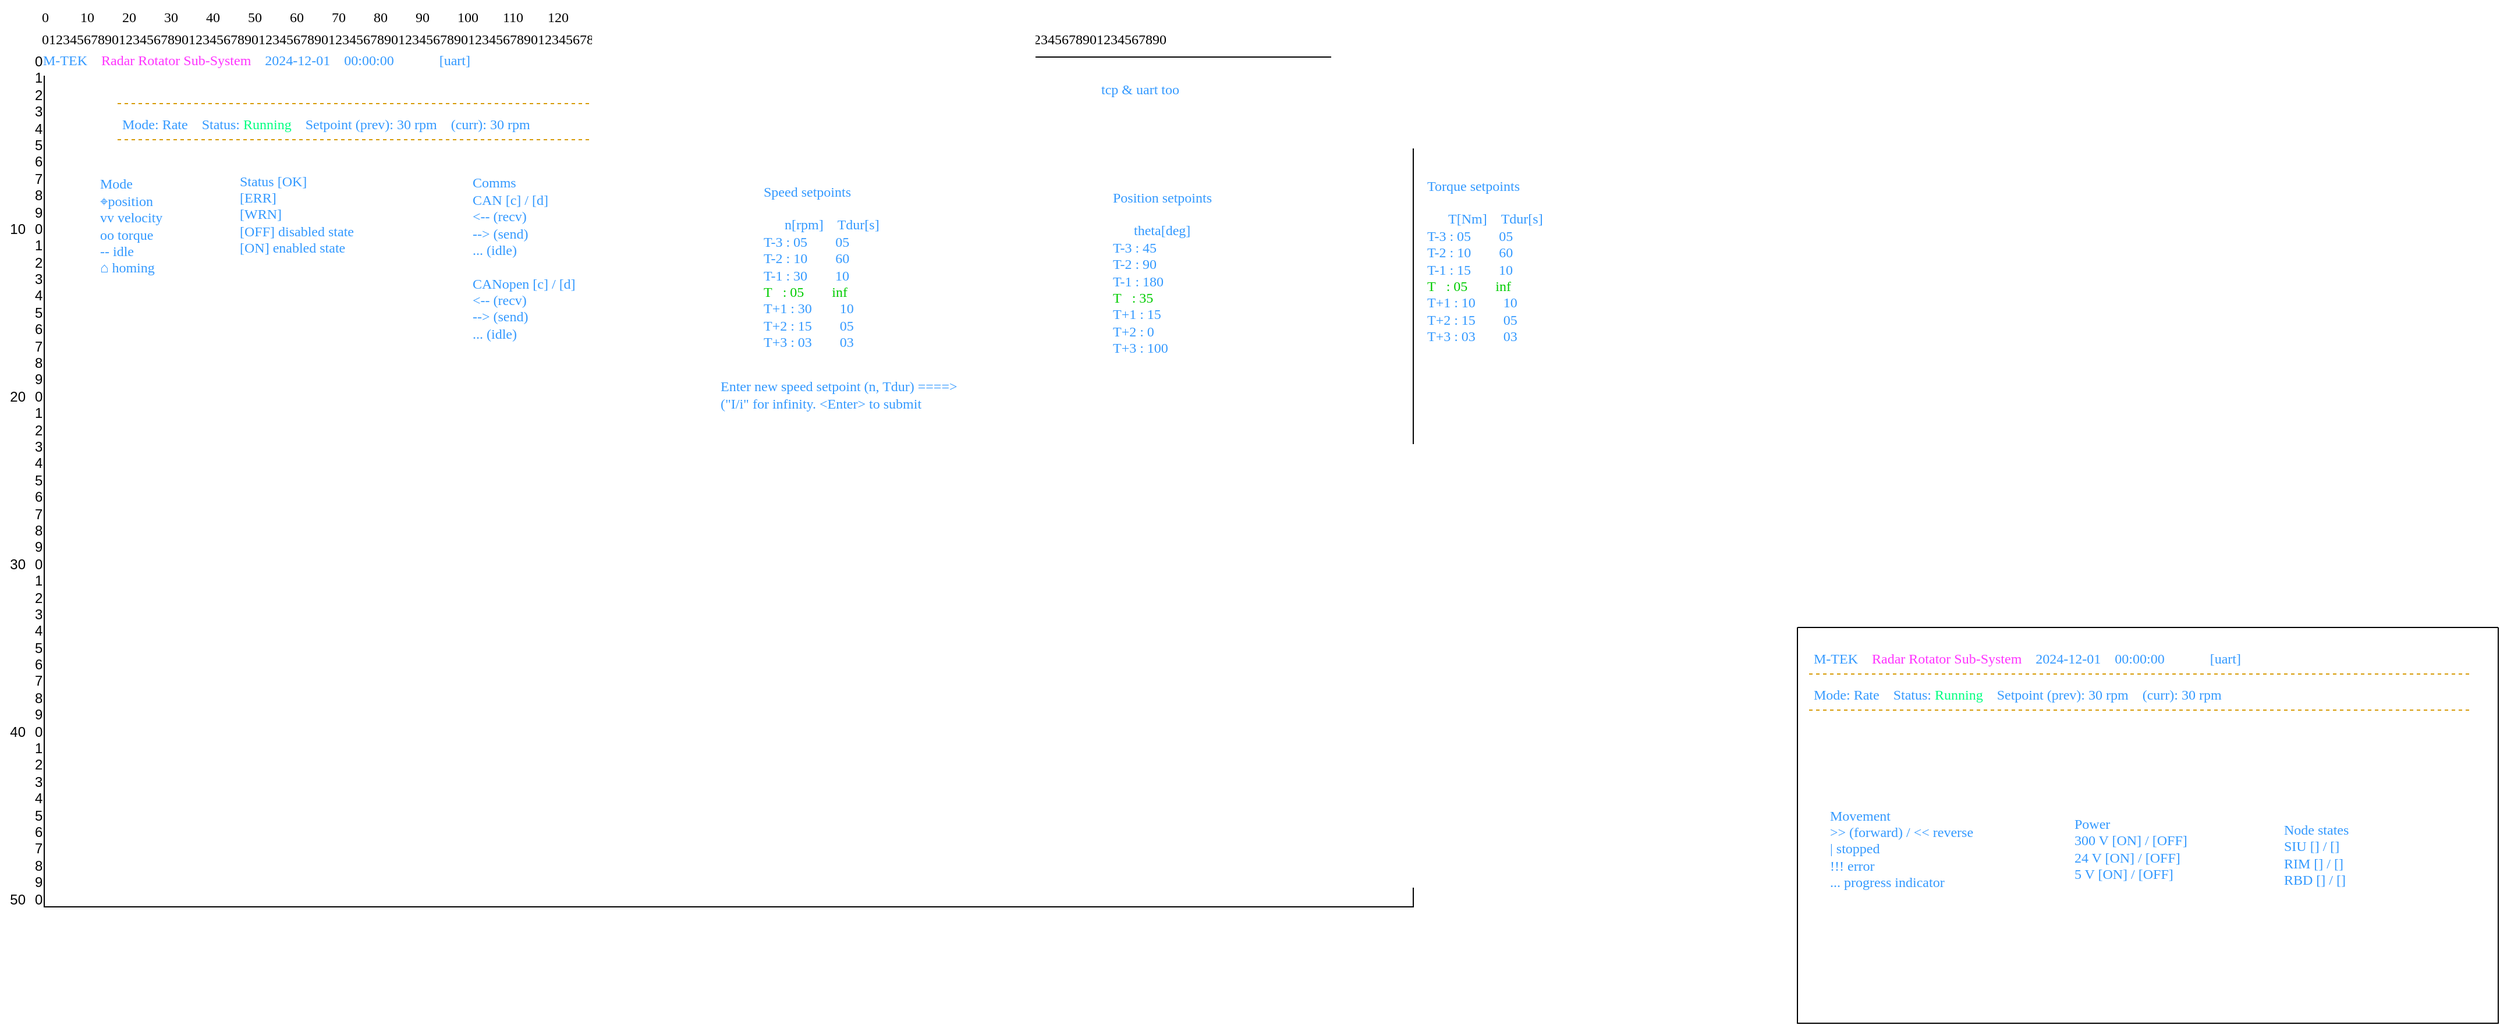 <mxfile version="25.0.1">
  <diagram name="Page-1" id="gYPdV5KYoYjTxZCbX4Au">
    <mxGraphModel dx="3088" dy="1907" grid="1" gridSize="10" guides="1" tooltips="1" connect="1" arrows="1" fold="1" page="1" pageScale="1" pageWidth="1654" pageHeight="1169" math="0" shadow="0">
      <root>
        <mxCell id="0" />
        <mxCell id="1" parent="0" />
        <mxCell id="qkAYrCaB-duEuZqhV6VB-1" value="&lt;font face=&quot;Lucida Console&quot;&gt;01234567890123456789012345678901234567890123456789012345678901234567890123456789012345678901234567890123456789012345678901234567890123456789012345678901234567890&amp;nbsp;&lt;/font&gt;" style="text;html=1;align=left;verticalAlign=middle;resizable=0;points=[];autosize=1;strokeColor=none;fillColor=default;" parent="1" vertex="1">
          <mxGeometry x="10" y="-20" width="1190" height="30" as="geometry" />
        </mxCell>
        <mxCell id="qkAYrCaB-duEuZqhV6VB-2" value="&lt;font face=&quot;Lucida Console&quot;&gt;0&amp;nbsp; &amp;nbsp; &amp;nbsp; &amp;nbsp; &amp;nbsp;10&amp;nbsp; &amp;nbsp; &amp;nbsp; &amp;nbsp; 20&amp;nbsp; &amp;nbsp; &amp;nbsp; &amp;nbsp; 30&amp;nbsp; &amp;nbsp; &amp;nbsp; &amp;nbsp; 40&amp;nbsp; &amp;nbsp; &amp;nbsp; &amp;nbsp; 50&amp;nbsp; &amp;nbsp; &amp;nbsp; &amp;nbsp; 60&amp;nbsp; &amp;nbsp; &amp;nbsp; &amp;nbsp; 70&amp;nbsp; &amp;nbsp; &amp;nbsp; &amp;nbsp; 80&amp;nbsp; &amp;nbsp; &amp;nbsp; &amp;nbsp; 90&amp;nbsp; &amp;nbsp; &amp;nbsp; &amp;nbsp; 100&amp;nbsp; &amp;nbsp; &amp;nbsp; &amp;nbsp;110&amp;nbsp; &amp;nbsp; &amp;nbsp; &amp;nbsp;120&amp;nbsp; &amp;nbsp; &amp;nbsp; &amp;nbsp;130&amp;nbsp; &amp;nbsp; &amp;nbsp; &amp;nbsp;140&amp;nbsp; &amp;nbsp; &amp;nbsp; &amp;nbsp;150&amp;nbsp; &amp;nbsp; &amp;nbsp; &amp;nbsp;160&amp;nbsp;&lt;/font&gt;" style="text;html=1;align=left;verticalAlign=middle;resizable=0;points=[];autosize=1;strokeColor=none;fillColor=default;" parent="1" vertex="1">
          <mxGeometry x="10" y="-39" width="1210" height="30" as="geometry" />
        </mxCell>
        <mxCell id="oLKlljd090616Nfrw5Nb-1" value="" style="swimlane;startSize=0;" parent="1" vertex="1">
          <mxGeometry x="14" y="10" width="1176" height="730" as="geometry" />
        </mxCell>
        <mxCell id="oLKlljd090616Nfrw5Nb-9" value="&lt;font color=&quot;#3399ff&quot; face=&quot;Lucida Console&quot;&gt;M-TEK&amp;nbsp; &amp;nbsp; &lt;/font&gt;&lt;font color=&quot;#ff33ff&quot; face=&quot;Lucida Console&quot;&gt;Radar Rotator Sub-System&amp;nbsp; &amp;nbsp;&amp;nbsp;&lt;/font&gt;&lt;span style=&quot;color: rgb(51, 153, 255); font-family: &amp;quot;Lucida Console&amp;quot;;&quot;&gt;2024-12-01&amp;nbsp; &amp;nbsp; 00:00:00&lt;/span&gt;&lt;font color=&quot;#ff33ff&quot; face=&quot;Lucida Console&quot;&gt;&amp;nbsp; &amp;nbsp; &amp;nbsp; &amp;nbsp; &amp;nbsp; &amp;nbsp; &amp;nbsp;&lt;/font&gt;&lt;span style=&quot;color: rgb(51, 153, 255); font-family: &amp;quot;Lucida Console&amp;quot;;&quot;&gt;[uart]&lt;/span&gt;" style="text;html=1;align=left;verticalAlign=middle;resizable=0;points=[];autosize=1;strokeColor=none;fillColor=default;labelBackgroundColor=none;" parent="oLKlljd090616Nfrw5Nb-1" vertex="1">
          <mxGeometry x="-3" y="-11" width="582" height="27" as="geometry" />
        </mxCell>
        <mxCell id="oLKlljd090616Nfrw5Nb-6" value="" style="endArrow=none;dashed=1;html=1;rounded=0;strokeColor=#d79b00;fillColor=#ffe6cc;" parent="oLKlljd090616Nfrw5Nb-1" edge="1">
          <mxGeometry width="50" height="50" relative="1" as="geometry">
            <mxPoint x="63" y="40" as="sourcePoint" />
            <mxPoint x="633" y="40" as="targetPoint" />
          </mxGeometry>
        </mxCell>
        <mxCell id="oLKlljd090616Nfrw5Nb-10" value="&lt;font color=&quot;#3399ff&quot; face=&quot;Lucida Console&quot;&gt;Mode: Rate&amp;nbsp; &amp;nbsp; Status:&amp;nbsp;&lt;/font&gt;&lt;font color=&quot;#00ff80&quot; face=&quot;Lucida Console&quot;&gt;Running&amp;nbsp; &amp;nbsp; &lt;/font&gt;&lt;span style=&quot;color: rgb(51, 153, 255); font-family: &amp;quot;Lucida Console&amp;quot;;&quot;&gt;Setpoint (prev): 30 rpm&amp;nbsp; &amp;nbsp; (curr): 30 rpm&lt;/span&gt;&lt;font color=&quot;#ff33ff&quot; face=&quot;Lucida Console&quot;&gt;&amp;nbsp;&lt;/font&gt;" style="text;html=1;align=left;verticalAlign=middle;resizable=0;points=[];autosize=1;strokeColor=none;fillColor=default;" parent="oLKlljd090616Nfrw5Nb-1" vertex="1">
          <mxGeometry x="65" y="43" width="570" height="30" as="geometry" />
        </mxCell>
        <mxCell id="oLKlljd090616Nfrw5Nb-12" value="" style="endArrow=none;dashed=1;html=1;rounded=0;strokeColor=#d79b00;fillColor=#ffe6cc;" parent="oLKlljd090616Nfrw5Nb-1" edge="1">
          <mxGeometry width="50" height="50" relative="1" as="geometry">
            <mxPoint x="63" y="71" as="sourcePoint" />
            <mxPoint x="633" y="71" as="targetPoint" />
          </mxGeometry>
        </mxCell>
        <mxCell id="qkAYrCaB-duEuZqhV6VB-3" value="0&lt;div&gt;1&lt;/div&gt;&lt;div&gt;2&lt;/div&gt;&lt;div&gt;3&lt;/div&gt;&lt;div&gt;4&lt;/div&gt;&lt;div&gt;5&lt;/div&gt;&lt;div&gt;6&lt;/div&gt;&lt;div&gt;7&lt;/div&gt;&lt;div&gt;8&lt;/div&gt;&lt;div&gt;9&lt;/div&gt;&lt;div&gt;0&lt;/div&gt;&lt;div&gt;1&lt;/div&gt;&lt;div&gt;2&lt;/div&gt;&lt;div&gt;3&lt;/div&gt;&lt;div&gt;4&lt;/div&gt;&lt;div&gt;5&lt;/div&gt;&lt;div&gt;6&lt;/div&gt;&lt;div&gt;7&lt;/div&gt;&lt;div&gt;8&lt;/div&gt;&lt;div&gt;9&lt;/div&gt;&lt;div&gt;0&lt;/div&gt;&lt;div&gt;1&lt;/div&gt;&lt;div&gt;2&lt;/div&gt;&lt;div&gt;3&lt;/div&gt;&lt;div&gt;4&lt;/div&gt;&lt;div&gt;5&lt;/div&gt;&lt;div&gt;6&lt;/div&gt;&lt;div&gt;7&lt;/div&gt;&lt;div&gt;8&lt;/div&gt;&lt;div&gt;9&lt;/div&gt;&lt;div&gt;0&lt;/div&gt;&lt;div&gt;1&lt;/div&gt;&lt;div&gt;2&lt;/div&gt;&lt;div&gt;3&lt;/div&gt;&lt;div&gt;4&lt;/div&gt;&lt;div&gt;5&lt;/div&gt;&lt;div&gt;6&lt;/div&gt;&lt;div&gt;7&lt;/div&gt;&lt;div&gt;8&lt;/div&gt;&lt;div&gt;9&lt;/div&gt;&lt;div&gt;0&lt;/div&gt;&lt;div&gt;1&lt;/div&gt;&lt;div&gt;2&lt;/div&gt;&lt;div&gt;3&lt;/div&gt;&lt;div&gt;4&lt;/div&gt;&lt;div&gt;5&lt;/div&gt;&lt;div&gt;6&lt;/div&gt;&lt;div&gt;7&lt;/div&gt;&lt;div&gt;8&lt;/div&gt;&lt;div&gt;9&lt;/div&gt;&lt;div&gt;0&lt;/div&gt;&lt;div&gt;&lt;br&gt;&lt;/div&gt;" style="text;whiteSpace=wrap;html=1;" parent="oLKlljd090616Nfrw5Nb-1" vertex="1">
          <mxGeometry x="-10" y="-10" width="24" height="240" as="geometry" />
        </mxCell>
        <mxCell id="oLKlljd090616Nfrw5Nb-16" value="&lt;font color=&quot;#3399ff&quot; face=&quot;Lucida Console&quot;&gt;Mode&amp;nbsp;&lt;br&gt;&lt;/font&gt;&lt;div&gt;&lt;span style=&quot;background-color: initial;&quot;&gt;&lt;font face=&quot;Lucida Console&quot; color=&quot;#3399ff&quot;&gt;⌖&lt;/font&gt;&lt;/span&gt;&lt;font color=&quot;#3399ff&quot; face=&quot;Lucida Console&quot;&gt;position&lt;/font&gt;&lt;div&gt;&lt;font color=&quot;#3399ff&quot; face=&quot;Lucida Console&quot;&gt;vv velocity&lt;/font&gt;&lt;/div&gt;&lt;div&gt;&lt;font color=&quot;#3399ff&quot; face=&quot;Lucida Console&quot;&gt;oo torque&lt;/font&gt;&lt;/div&gt;&lt;div&gt;&lt;font color=&quot;#3399ff&quot; face=&quot;Lucida Console&quot;&gt;-- idle&lt;/font&gt;&lt;/div&gt;&lt;div&gt;&lt;span style=&quot;background-color: initial;&quot;&gt;&lt;font face=&quot;Lucida Console&quot; color=&quot;#3399ff&quot;&gt;⌂&lt;/font&gt;&lt;/span&gt;&lt;font color=&quot;#3399ff&quot; face=&quot;Lucida Console&quot;&gt;&amp;nbsp;homing&lt;/font&gt;&lt;/div&gt;&lt;/div&gt;" style="text;html=1;align=left;verticalAlign=middle;resizable=0;points=[];autosize=1;strokeColor=none;fillColor=default;" parent="oLKlljd090616Nfrw5Nb-1" vertex="1">
          <mxGeometry x="46" y="90" width="100" height="110" as="geometry" />
        </mxCell>
        <mxCell id="oLKlljd090616Nfrw5Nb-18" value="&lt;font color=&quot;#3399ff&quot; face=&quot;Lucida Console&quot;&gt;Status [OK]&amp;nbsp;&lt;/font&gt;&lt;div&gt;&lt;font color=&quot;#3399ff&quot; face=&quot;Lucida Console&quot;&gt;[ERR]&amp;nbsp;&lt;/font&gt;&lt;/div&gt;&lt;div&gt;&lt;font color=&quot;#3399ff&quot; face=&quot;Lucida Console&quot;&gt;[WRN]&lt;/font&gt;&lt;/div&gt;&lt;div&gt;&lt;font color=&quot;#3399ff&quot; face=&quot;Lucida Console&quot;&gt;[OFF] disabled state&lt;/font&gt;&lt;/div&gt;&lt;div&gt;&lt;font color=&quot;#3399ff&quot; face=&quot;Lucida Console&quot;&gt;[ON] enabled state&lt;/font&gt;&lt;/div&gt;" style="text;html=1;align=left;verticalAlign=middle;resizable=0;points=[];autosize=1;strokeColor=none;fillColor=default;" parent="oLKlljd090616Nfrw5Nb-1" vertex="1">
          <mxGeometry x="166" y="90" width="170" height="90" as="geometry" />
        </mxCell>
        <mxCell id="oLKlljd090616Nfrw5Nb-19" value="&lt;font color=&quot;#3399ff&quot; face=&quot;Lucida Console&quot;&gt;Comms&amp;nbsp;&amp;nbsp;&lt;/font&gt;&lt;div&gt;&lt;font color=&quot;#3399ff&quot; face=&quot;Lucida Console&quot;&gt;CAN [c] / [d]&amp;nbsp;&lt;/font&gt;&lt;/div&gt;&lt;div&gt;&lt;font color=&quot;#3399ff&quot; face=&quot;Lucida Console&quot;&gt;&amp;lt;-- (recv)&lt;/font&gt;&lt;/div&gt;&lt;div&gt;&lt;font color=&quot;#3399ff&quot; face=&quot;Lucida Console&quot;&gt;--&amp;gt; (send)&lt;/font&gt;&lt;/div&gt;&lt;div&gt;&lt;font color=&quot;#3399ff&quot; face=&quot;Lucida Console&quot;&gt;... (idle)&lt;/font&gt;&lt;/div&gt;&lt;div&gt;&lt;font color=&quot;#3399ff&quot; face=&quot;Lucida Console&quot;&gt;&lt;br&gt;&lt;/font&gt;&lt;/div&gt;&lt;div&gt;&lt;font color=&quot;#3399ff&quot; face=&quot;Lucida Console&quot;&gt;CANopen [c] / [d]&lt;/font&gt;&lt;/div&gt;&lt;div&gt;&lt;div&gt;&lt;font color=&quot;#3399ff&quot; face=&quot;Lucida Console&quot;&gt;&amp;lt;-- (recv)&lt;/font&gt;&lt;/div&gt;&lt;div&gt;&lt;font color=&quot;#3399ff&quot; face=&quot;Lucida Console&quot;&gt;--&amp;gt; (send)&lt;/font&gt;&lt;/div&gt;&lt;div&gt;&lt;font color=&quot;#3399ff&quot; face=&quot;Lucida Console&quot;&gt;... (idle)&lt;/font&gt;&lt;/div&gt;&lt;/div&gt;&lt;div&gt;&lt;font color=&quot;#3399ff&quot; face=&quot;Lucida Console&quot;&gt;&lt;br&gt;&lt;/font&gt;&lt;/div&gt;" style="text;html=1;align=left;verticalAlign=middle;resizable=0;points=[];autosize=1;strokeColor=none;fillColor=default;" parent="oLKlljd090616Nfrw5Nb-1" vertex="1">
          <mxGeometry x="366" y="90" width="150" height="180" as="geometry" />
        </mxCell>
        <mxCell id="0JCC86L8l436ZXqpCiF8-4" value="&lt;div&gt;&lt;font color=&quot;#3399ff&quot; face=&quot;Lucida Console&quot;&gt;Speed setpoints&lt;/font&gt;&lt;/div&gt;&lt;div&gt;&lt;font color=&quot;#3399ff&quot; face=&quot;Lucida Console&quot;&gt;&lt;br&gt;&lt;/font&gt;&lt;/div&gt;&lt;div&gt;&lt;font color=&quot;#3399ff&quot; face=&quot;Lucida Console&quot;&gt;&amp;nbsp; &amp;nbsp; &amp;nbsp;&amp;nbsp;&lt;/font&gt;&lt;font style=&quot;background-color: initial;&quot; color=&quot;#3399ff&quot; face=&quot;Lucida Console&quot;&gt;n[rpm]&amp;nbsp; &amp;nbsp;&amp;nbsp;&lt;/font&gt;&lt;span style=&quot;background-color: initial; color: rgb(51, 153, 255); font-family: &amp;quot;Lucida Console&amp;quot;;&quot;&gt;Tdur[s]&lt;/span&gt;&lt;/div&gt;&lt;div&gt;&lt;font color=&quot;#3399ff&quot; face=&quot;Lucida Console&quot;&gt;T-3 : 05&lt;/font&gt;&lt;span style=&quot;color: rgb(51, 153, 255); font-family: &amp;quot;Lucida Console&amp;quot;; background-color: initial;&quot;&gt;&amp;nbsp; &amp;nbsp; &amp;nbsp; &amp;nbsp; 05&lt;/span&gt;&lt;/div&gt;&lt;div&gt;&lt;font color=&quot;#3399ff&quot; face=&quot;Lucida Console&quot;&gt;T-2 :&amp;nbsp;&lt;/font&gt;&lt;span style=&quot;color: rgb(51, 153, 255); font-family: &amp;quot;Lucida Console&amp;quot;; background-color: initial;&quot;&gt;10&amp;nbsp; &amp;nbsp; &amp;nbsp; &amp;nbsp; 60&lt;/span&gt;&lt;/div&gt;&lt;div&gt;&lt;font color=&quot;#3399ff&quot; face=&quot;Lucida Console&quot;&gt;T-1 : 30&amp;nbsp; &amp;nbsp; &amp;nbsp; &amp;nbsp; 10&lt;/font&gt;&lt;/div&gt;&lt;div&gt;&lt;font color=&quot;#00cc00&quot; face=&quot;Lucida Console&quot;&gt;T&amp;nbsp; &amp;nbsp;: 05&amp;nbsp; &amp;nbsp; &amp;nbsp; &amp;nbsp; inf&lt;/font&gt;&lt;/div&gt;&lt;div&gt;&lt;font color=&quot;#3399ff&quot; face=&quot;Lucida Console&quot;&gt;T+1 : 30&amp;nbsp; &amp;nbsp; &amp;nbsp; &amp;nbsp; 10&lt;/font&gt;&lt;/div&gt;&lt;div&gt;&lt;font color=&quot;#3399ff&quot; face=&quot;Lucida Console&quot;&gt;T+2 : 15&amp;nbsp; &amp;nbsp; &amp;nbsp; &amp;nbsp; 05&lt;/font&gt;&lt;/div&gt;&lt;div&gt;&lt;font color=&quot;#3399ff&quot; face=&quot;Lucida Console&quot;&gt;T+3 : 03&amp;nbsp; &amp;nbsp; &amp;nbsp; &amp;nbsp; 03&lt;/font&gt;&lt;/div&gt;" style="text;html=1;align=left;verticalAlign=middle;resizable=0;points=[];autosize=1;strokeColor=none;fillColor=default;" vertex="1" parent="oLKlljd090616Nfrw5Nb-1">
          <mxGeometry x="616" y="95" width="190" height="170" as="geometry" />
        </mxCell>
        <mxCell id="0JCC86L8l436ZXqpCiF8-5" value="&lt;font face=&quot;Lucida Console&quot; color=&quot;#3399ff&quot;&gt;Enter new speed setpoint (n, Tdur) ====&amp;gt;&amp;nbsp;&lt;/font&gt;&lt;div&gt;&lt;font face=&quot;Lucida Console&quot; color=&quot;#3399ff&quot;&gt;(&quot;I/i&quot; for infinity. &amp;lt;Enter&amp;gt; to submit&lt;/font&gt;&lt;/div&gt;" style="text;html=1;align=left;verticalAlign=middle;resizable=0;points=[];autosize=1;strokeColor=none;fillColor=default;labelBackgroundColor=none;" vertex="1" parent="oLKlljd090616Nfrw5Nb-1">
          <mxGeometry x="579" y="270" width="320" height="40" as="geometry" />
        </mxCell>
        <mxCell id="0JCC86L8l436ZXqpCiF8-6" value="&lt;div&gt;&lt;font color=&quot;#3399ff&quot; face=&quot;Lucida Console&quot;&gt;Position setpoints&lt;/font&gt;&lt;/div&gt;&lt;div&gt;&lt;font color=&quot;#3399ff&quot; face=&quot;Lucida Console&quot;&gt;&lt;br&gt;&lt;/font&gt;&lt;/div&gt;&lt;div&gt;&lt;font color=&quot;#3399ff&quot; face=&quot;Lucida Console&quot;&gt;&amp;nbsp; &amp;nbsp; &amp;nbsp;&amp;nbsp;&lt;/font&gt;&lt;font style=&quot;background-color: initial;&quot; color=&quot;#3399ff&quot; face=&quot;Lucida Console&quot;&gt;theta[deg]&amp;nbsp;&lt;/font&gt;&lt;/div&gt;&lt;div&gt;&lt;font color=&quot;#3399ff&quot; face=&quot;Lucida Console&quot;&gt;T-3 : 45&lt;/font&gt;&lt;/div&gt;&lt;div&gt;&lt;font color=&quot;#3399ff&quot; face=&quot;Lucida Console&quot;&gt;T-2 : 90&lt;/font&gt;&lt;span style=&quot;color: rgb(51, 153, 255); font-family: &amp;quot;Lucida Console&amp;quot;; background-color: initial;&quot;&gt;&amp;nbsp; &amp;nbsp; &amp;nbsp; &amp;nbsp;&amp;nbsp;&lt;/span&gt;&lt;/div&gt;&lt;div&gt;&lt;font color=&quot;#3399ff&quot; face=&quot;Lucida Console&quot;&gt;T-1 : 180&amp;nbsp; &amp;nbsp; &amp;nbsp; &amp;nbsp;&amp;nbsp;&lt;/font&gt;&lt;/div&gt;&lt;div&gt;&lt;font color=&quot;#00cc00&quot; face=&quot;Lucida Console&quot;&gt;T&amp;nbsp; &amp;nbsp;: 35&amp;nbsp; &amp;nbsp; &amp;nbsp; &amp;nbsp;&amp;nbsp;&lt;/font&gt;&lt;/div&gt;&lt;div&gt;&lt;font color=&quot;#3399ff&quot; face=&quot;Lucida Console&quot;&gt;T+1 : 15&amp;nbsp; &amp;nbsp; &amp;nbsp; &amp;nbsp;&amp;nbsp;&lt;/font&gt;&lt;/div&gt;&lt;div&gt;&lt;font color=&quot;#3399ff&quot; face=&quot;Lucida Console&quot;&gt;T+2 : 0&amp;nbsp; &amp;nbsp; &amp;nbsp; &amp;nbsp;&amp;nbsp;&lt;/font&gt;&lt;/div&gt;&lt;div&gt;&lt;font color=&quot;#3399ff&quot; face=&quot;Lucida Console&quot;&gt;T+3 : 100&amp;nbsp; &amp;nbsp; &amp;nbsp; &amp;nbsp;&amp;nbsp;&lt;/font&gt;&lt;/div&gt;" style="text;html=1;align=left;verticalAlign=middle;resizable=0;points=[];autosize=1;strokeColor=none;fillColor=default;" vertex="1" parent="oLKlljd090616Nfrw5Nb-1">
          <mxGeometry x="916" y="100" width="150" height="170" as="geometry" />
        </mxCell>
        <mxCell id="oLKlljd090616Nfrw5Nb-20" value="&lt;div&gt;&lt;font color=&quot;#3399ff&quot; face=&quot;Lucida Console&quot;&gt;tcp &amp;amp; uart too&lt;/font&gt;&lt;/div&gt;" style="text;html=1;align=left;verticalAlign=middle;resizable=0;points=[];autosize=1;strokeColor=none;fillColor=default;" parent="oLKlljd090616Nfrw5Nb-1" vertex="1">
          <mxGeometry x="906" y="13" width="120" height="30" as="geometry" />
        </mxCell>
        <mxCell id="oLKlljd090616Nfrw5Nb-21" value="" style="swimlane;startSize=0;" parent="1" vertex="1">
          <mxGeometry x="1520" y="500" width="602" height="340" as="geometry" />
        </mxCell>
        <mxCell id="oLKlljd090616Nfrw5Nb-22" value="&lt;font color=&quot;#3399ff&quot; face=&quot;Lucida Console&quot;&gt;M-TEK&amp;nbsp; &amp;nbsp; &lt;/font&gt;&lt;font color=&quot;#ff33ff&quot; face=&quot;Lucida Console&quot;&gt;Radar Rotator Sub-System&amp;nbsp; &amp;nbsp;&amp;nbsp;&lt;/font&gt;&lt;span style=&quot;color: rgb(51, 153, 255); font-family: &amp;quot;Lucida Console&amp;quot;;&quot;&gt;2024-12-01&amp;nbsp; &amp;nbsp; 00:00:00&lt;/span&gt;&lt;font color=&quot;#ff33ff&quot; face=&quot;Lucida Console&quot;&gt;&amp;nbsp; &amp;nbsp; &amp;nbsp; &amp;nbsp; &amp;nbsp; &amp;nbsp; &amp;nbsp;&lt;/font&gt;&lt;span style=&quot;color: rgb(51, 153, 255); font-family: &amp;quot;Lucida Console&amp;quot;;&quot;&gt;[uart]&lt;/span&gt;" style="text;html=1;align=left;verticalAlign=middle;resizable=0;points=[];autosize=1;strokeColor=none;fillColor=default;" parent="oLKlljd090616Nfrw5Nb-21" vertex="1">
          <mxGeometry x="12" y="13" width="582" height="27" as="geometry" />
        </mxCell>
        <mxCell id="oLKlljd090616Nfrw5Nb-23" value="" style="endArrow=none;dashed=1;html=1;rounded=0;strokeColor=#d79b00;fillColor=#ffe6cc;" parent="oLKlljd090616Nfrw5Nb-21" edge="1">
          <mxGeometry width="50" height="50" relative="1" as="geometry">
            <mxPoint x="10" y="40" as="sourcePoint" />
            <mxPoint x="580" y="40" as="targetPoint" />
          </mxGeometry>
        </mxCell>
        <mxCell id="oLKlljd090616Nfrw5Nb-24" value="&lt;font color=&quot;#3399ff&quot; face=&quot;Lucida Console&quot;&gt;Mode: Rate&amp;nbsp; &amp;nbsp; Status:&amp;nbsp;&lt;/font&gt;&lt;font color=&quot;#00ff80&quot; face=&quot;Lucida Console&quot;&gt;Running&amp;nbsp; &amp;nbsp; &lt;/font&gt;&lt;span style=&quot;color: rgb(51, 153, 255); font-family: &amp;quot;Lucida Console&amp;quot;;&quot;&gt;Setpoint (prev): 30 rpm&amp;nbsp; &amp;nbsp; (curr): 30 rpm&lt;/span&gt;&lt;font color=&quot;#ff33ff&quot; face=&quot;Lucida Console&quot;&gt;&amp;nbsp;&lt;/font&gt;" style="text;html=1;align=left;verticalAlign=middle;resizable=0;points=[];autosize=1;strokeColor=none;fillColor=default;" parent="oLKlljd090616Nfrw5Nb-21" vertex="1">
          <mxGeometry x="12" y="43" width="570" height="30" as="geometry" />
        </mxCell>
        <mxCell id="oLKlljd090616Nfrw5Nb-25" value="" style="endArrow=none;dashed=1;html=1;rounded=0;strokeColor=#d79b00;fillColor=#ffe6cc;" parent="oLKlljd090616Nfrw5Nb-21" edge="1">
          <mxGeometry width="50" height="50" relative="1" as="geometry">
            <mxPoint x="10" y="71" as="sourcePoint" />
            <mxPoint x="580" y="71" as="targetPoint" />
          </mxGeometry>
        </mxCell>
        <mxCell id="oLKlljd090616Nfrw5Nb-26" value="&lt;div&gt;&lt;font color=&quot;#3399ff&quot; face=&quot;Lucida Console&quot;&gt;Movement&lt;/font&gt;&lt;/div&gt;&lt;div&gt;&lt;font color=&quot;#3399ff&quot; face=&quot;Lucida Console&quot;&gt;&amp;gt;&amp;gt; (forward) / &amp;lt;&amp;lt; reverse&lt;/font&gt;&lt;/div&gt;&lt;div&gt;&lt;font color=&quot;#3399ff&quot; face=&quot;Lucida Console&quot;&gt;| stopped&lt;/font&gt;&lt;/div&gt;&lt;div&gt;&lt;font color=&quot;#3399ff&quot; face=&quot;Lucida Console&quot;&gt;!!! error&lt;/font&gt;&lt;/div&gt;&lt;div&gt;&lt;font color=&quot;#3399ff&quot; face=&quot;Lucida Console&quot;&gt;... progress indicator&lt;/font&gt;&lt;/div&gt;" style="text;html=1;align=left;verticalAlign=middle;resizable=0;points=[];autosize=1;strokeColor=none;fillColor=default;" parent="oLKlljd090616Nfrw5Nb-21" vertex="1">
          <mxGeometry x="26" y="145" width="200" height="90" as="geometry" />
        </mxCell>
        <mxCell id="oLKlljd090616Nfrw5Nb-27" value="&lt;div&gt;&lt;font face=&quot;Lucida Console&quot; color=&quot;#3399ff&quot;&gt;Power&lt;/font&gt;&lt;/div&gt;&lt;div&gt;&lt;font face=&quot;Lucida Console&quot; color=&quot;#3399ff&quot;&gt;300 V [ON] / [OFF]&lt;/font&gt;&lt;/div&gt;&lt;div&gt;&lt;span style=&quot;color: rgb(51, 153, 255); font-family: &amp;quot;Lucida Console&amp;quot;;&quot;&gt;24 V [ON] / [OFF]&lt;/span&gt;&lt;font face=&quot;Lucida Console&quot; color=&quot;#3399ff&quot;&gt;&lt;/font&gt;&lt;/div&gt;&lt;div&gt;&lt;span style=&quot;color: rgb(51, 153, 255); font-family: &amp;quot;Lucida Console&amp;quot;;&quot;&gt;5 V [ON] / [OFF]&lt;/span&gt;&lt;span style=&quot;color: rgb(51, 153, 255); font-family: &amp;quot;Lucida Console&amp;quot;;&quot;&gt;&lt;/span&gt;&lt;/div&gt;" style="text;html=1;align=left;verticalAlign=middle;resizable=0;points=[];autosize=1;strokeColor=none;fillColor=default;" parent="oLKlljd090616Nfrw5Nb-21" vertex="1">
          <mxGeometry x="236" y="150" width="150" height="80" as="geometry" />
        </mxCell>
        <mxCell id="oLKlljd090616Nfrw5Nb-28" value="&lt;div&gt;&lt;font face=&quot;Lucida Console&quot; color=&quot;#3399ff&quot;&gt;Node states&lt;/font&gt;&lt;/div&gt;&lt;div&gt;&lt;font face=&quot;Lucida Console&quot; color=&quot;#3399ff&quot;&gt;SIU [] / []&lt;/font&gt;&lt;/div&gt;&lt;div&gt;&lt;font face=&quot;Lucida Console&quot; color=&quot;#3399ff&quot;&gt;RIM [] / []&lt;/font&gt;&lt;/div&gt;&lt;div&gt;&lt;font face=&quot;Lucida Console&quot; color=&quot;#3399ff&quot;&gt;RBD [] / []&lt;/font&gt;&lt;/div&gt;" style="text;html=1;align=left;verticalAlign=middle;resizable=0;points=[];autosize=1;strokeColor=none;fillColor=default;" parent="oLKlljd090616Nfrw5Nb-21" vertex="1">
          <mxGeometry x="416" y="155" width="100" height="80" as="geometry" />
        </mxCell>
        <mxCell id="0JCC86L8l436ZXqpCiF8-2" value="&lt;div&gt;&lt;br&gt;&lt;/div&gt;&lt;div&gt;&lt;br&gt;&lt;/div&gt;&lt;div&gt;&lt;br&gt;&lt;/div&gt;&lt;div&gt;&lt;br&gt;&lt;/div&gt;&lt;div&gt;&lt;br&gt;&lt;/div&gt;&lt;div&gt;&lt;br&gt;&lt;/div&gt;&lt;div&gt;&lt;br&gt;&lt;/div&gt;&lt;div&gt;&lt;br&gt;&lt;/div&gt;&lt;div&gt;&lt;br&gt;&lt;/div&gt;&lt;br&gt;&lt;div style=&quot;&quot;&gt;10&lt;/div&gt;&lt;div style=&quot;&quot;&gt;&lt;br&gt;&lt;/div&gt;&lt;div style=&quot;&quot;&gt;&lt;br&gt;&lt;/div&gt;&lt;div style=&quot;&quot;&gt;&lt;br&gt;&lt;/div&gt;&lt;div style=&quot;&quot;&gt;&lt;br&gt;&lt;/div&gt;&lt;div style=&quot;&quot;&gt;&lt;br&gt;&lt;/div&gt;&lt;div style=&quot;&quot;&gt;&lt;br&gt;&lt;/div&gt;&lt;div style=&quot;&quot;&gt;&lt;br&gt;&lt;/div&gt;&lt;div style=&quot;&quot;&gt;&lt;br&gt;&lt;/div&gt;&lt;div style=&quot;&quot;&gt;&lt;br&gt;&lt;/div&gt;&lt;div style=&quot;&quot;&gt;20&lt;/div&gt;&lt;div style=&quot;&quot;&gt;&lt;br&gt;&lt;/div&gt;&lt;div style=&quot;&quot;&gt;&lt;br&gt;&lt;/div&gt;&lt;div style=&quot;&quot;&gt;&lt;br&gt;&lt;/div&gt;&lt;div style=&quot;&quot;&gt;&lt;br&gt;&lt;/div&gt;&lt;div style=&quot;&quot;&gt;&lt;br&gt;&lt;/div&gt;&lt;div style=&quot;&quot;&gt;&lt;br&gt;&lt;/div&gt;&lt;div style=&quot;&quot;&gt;&lt;br&gt;&lt;/div&gt;&lt;div style=&quot;&quot;&gt;&lt;br&gt;&lt;/div&gt;&lt;div style=&quot;&quot;&gt;&lt;br&gt;&lt;/div&gt;&lt;div style=&quot;&quot;&gt;30&lt;/div&gt;&lt;div style=&quot;&quot;&gt;&lt;br&gt;&lt;/div&gt;&lt;div style=&quot;&quot;&gt;&lt;br&gt;&lt;/div&gt;&lt;div style=&quot;&quot;&gt;&lt;br&gt;&lt;/div&gt;&lt;div style=&quot;&quot;&gt;&lt;br&gt;&lt;/div&gt;&lt;div style=&quot;&quot;&gt;&lt;br&gt;&lt;/div&gt;&lt;div style=&quot;&quot;&gt;&lt;br&gt;&lt;/div&gt;&lt;div style=&quot;&quot;&gt;&lt;br&gt;&lt;/div&gt;&lt;div style=&quot;&quot;&gt;&lt;br&gt;&lt;/div&gt;&lt;div style=&quot;&quot;&gt;&lt;br&gt;&lt;/div&gt;&lt;div style=&quot;&quot;&gt;40&lt;/div&gt;&lt;div style=&quot;&quot;&gt;&lt;br&gt;&lt;/div&gt;&lt;div style=&quot;&quot;&gt;&lt;br&gt;&lt;/div&gt;&lt;div style=&quot;&quot;&gt;&lt;br&gt;&lt;/div&gt;&lt;div style=&quot;&quot;&gt;&lt;br&gt;&lt;/div&gt;&lt;div style=&quot;&quot;&gt;&lt;br&gt;&lt;/div&gt;&lt;div style=&quot;&quot;&gt;&lt;br&gt;&lt;/div&gt;&lt;div style=&quot;&quot;&gt;&lt;br&gt;&lt;/div&gt;&lt;div style=&quot;&quot;&gt;&lt;br&gt;&lt;/div&gt;&lt;div style=&quot;&quot;&gt;&lt;br&gt;&lt;/div&gt;&lt;div style=&quot;&quot;&gt;50&lt;/div&gt;" style="text;whiteSpace=wrap;html=1;align=right;" vertex="1" parent="1">
          <mxGeometry x="-24" width="24" height="240" as="geometry" />
        </mxCell>
        <mxCell id="0JCC86L8l436ZXqpCiF8-7" value="&lt;div&gt;&lt;font color=&quot;#3399ff&quot; face=&quot;Lucida Console&quot;&gt;Torque setpoints&lt;/font&gt;&lt;/div&gt;&lt;div&gt;&lt;font color=&quot;#3399ff&quot; face=&quot;Lucida Console&quot;&gt;&lt;br&gt;&lt;/font&gt;&lt;/div&gt;&lt;div&gt;&lt;font color=&quot;#3399ff&quot; face=&quot;Lucida Console&quot;&gt;&amp;nbsp; &amp;nbsp; &amp;nbsp;&amp;nbsp;&lt;/font&gt;&lt;font style=&quot;background-color: initial;&quot; color=&quot;#3399ff&quot; face=&quot;Lucida Console&quot;&gt;T[Nm]&amp;nbsp; &amp;nbsp;&amp;nbsp;&lt;/font&gt;&lt;span style=&quot;background-color: initial; color: rgb(51, 153, 255); font-family: &amp;quot;Lucida Console&amp;quot;;&quot;&gt;Tdur[s]&lt;/span&gt;&lt;/div&gt;&lt;div&gt;&lt;font color=&quot;#3399ff&quot; face=&quot;Lucida Console&quot;&gt;T-3 : 05&lt;/font&gt;&lt;span style=&quot;color: rgb(51, 153, 255); font-family: &amp;quot;Lucida Console&amp;quot;; background-color: initial;&quot;&gt;&amp;nbsp; &amp;nbsp; &amp;nbsp; &amp;nbsp; 05&lt;/span&gt;&lt;/div&gt;&lt;div&gt;&lt;font color=&quot;#3399ff&quot; face=&quot;Lucida Console&quot;&gt;T-2 :&amp;nbsp;&lt;/font&gt;&lt;span style=&quot;color: rgb(51, 153, 255); font-family: &amp;quot;Lucida Console&amp;quot;; background-color: initial;&quot;&gt;10&amp;nbsp; &amp;nbsp; &amp;nbsp; &amp;nbsp; 60&lt;/span&gt;&lt;/div&gt;&lt;div&gt;&lt;font color=&quot;#3399ff&quot; face=&quot;Lucida Console&quot;&gt;T-1 : 15&amp;nbsp; &amp;nbsp; &amp;nbsp; &amp;nbsp; 10&lt;/font&gt;&lt;/div&gt;&lt;div&gt;&lt;font color=&quot;#00cc00&quot; face=&quot;Lucida Console&quot;&gt;T&amp;nbsp; &amp;nbsp;: 05&amp;nbsp; &amp;nbsp; &amp;nbsp; &amp;nbsp; inf&lt;/font&gt;&lt;/div&gt;&lt;div&gt;&lt;font color=&quot;#3399ff&quot; face=&quot;Lucida Console&quot;&gt;T+1 : 10&amp;nbsp; &amp;nbsp; &amp;nbsp; &amp;nbsp; 10&lt;/font&gt;&lt;/div&gt;&lt;div&gt;&lt;font color=&quot;#3399ff&quot; face=&quot;Lucida Console&quot;&gt;T+2 : 15&amp;nbsp; &amp;nbsp; &amp;nbsp; &amp;nbsp; 05&lt;/font&gt;&lt;/div&gt;&lt;div&gt;&lt;font color=&quot;#3399ff&quot; face=&quot;Lucida Console&quot;&gt;T+3 : 03&amp;nbsp; &amp;nbsp; &amp;nbsp; &amp;nbsp; 03&lt;/font&gt;&lt;/div&gt;" style="text;html=1;align=left;verticalAlign=middle;resizable=0;points=[];autosize=1;strokeColor=none;fillColor=default;" vertex="1" parent="1">
          <mxGeometry x="1200" y="100" width="180" height="170" as="geometry" />
        </mxCell>
      </root>
    </mxGraphModel>
  </diagram>
</mxfile>
